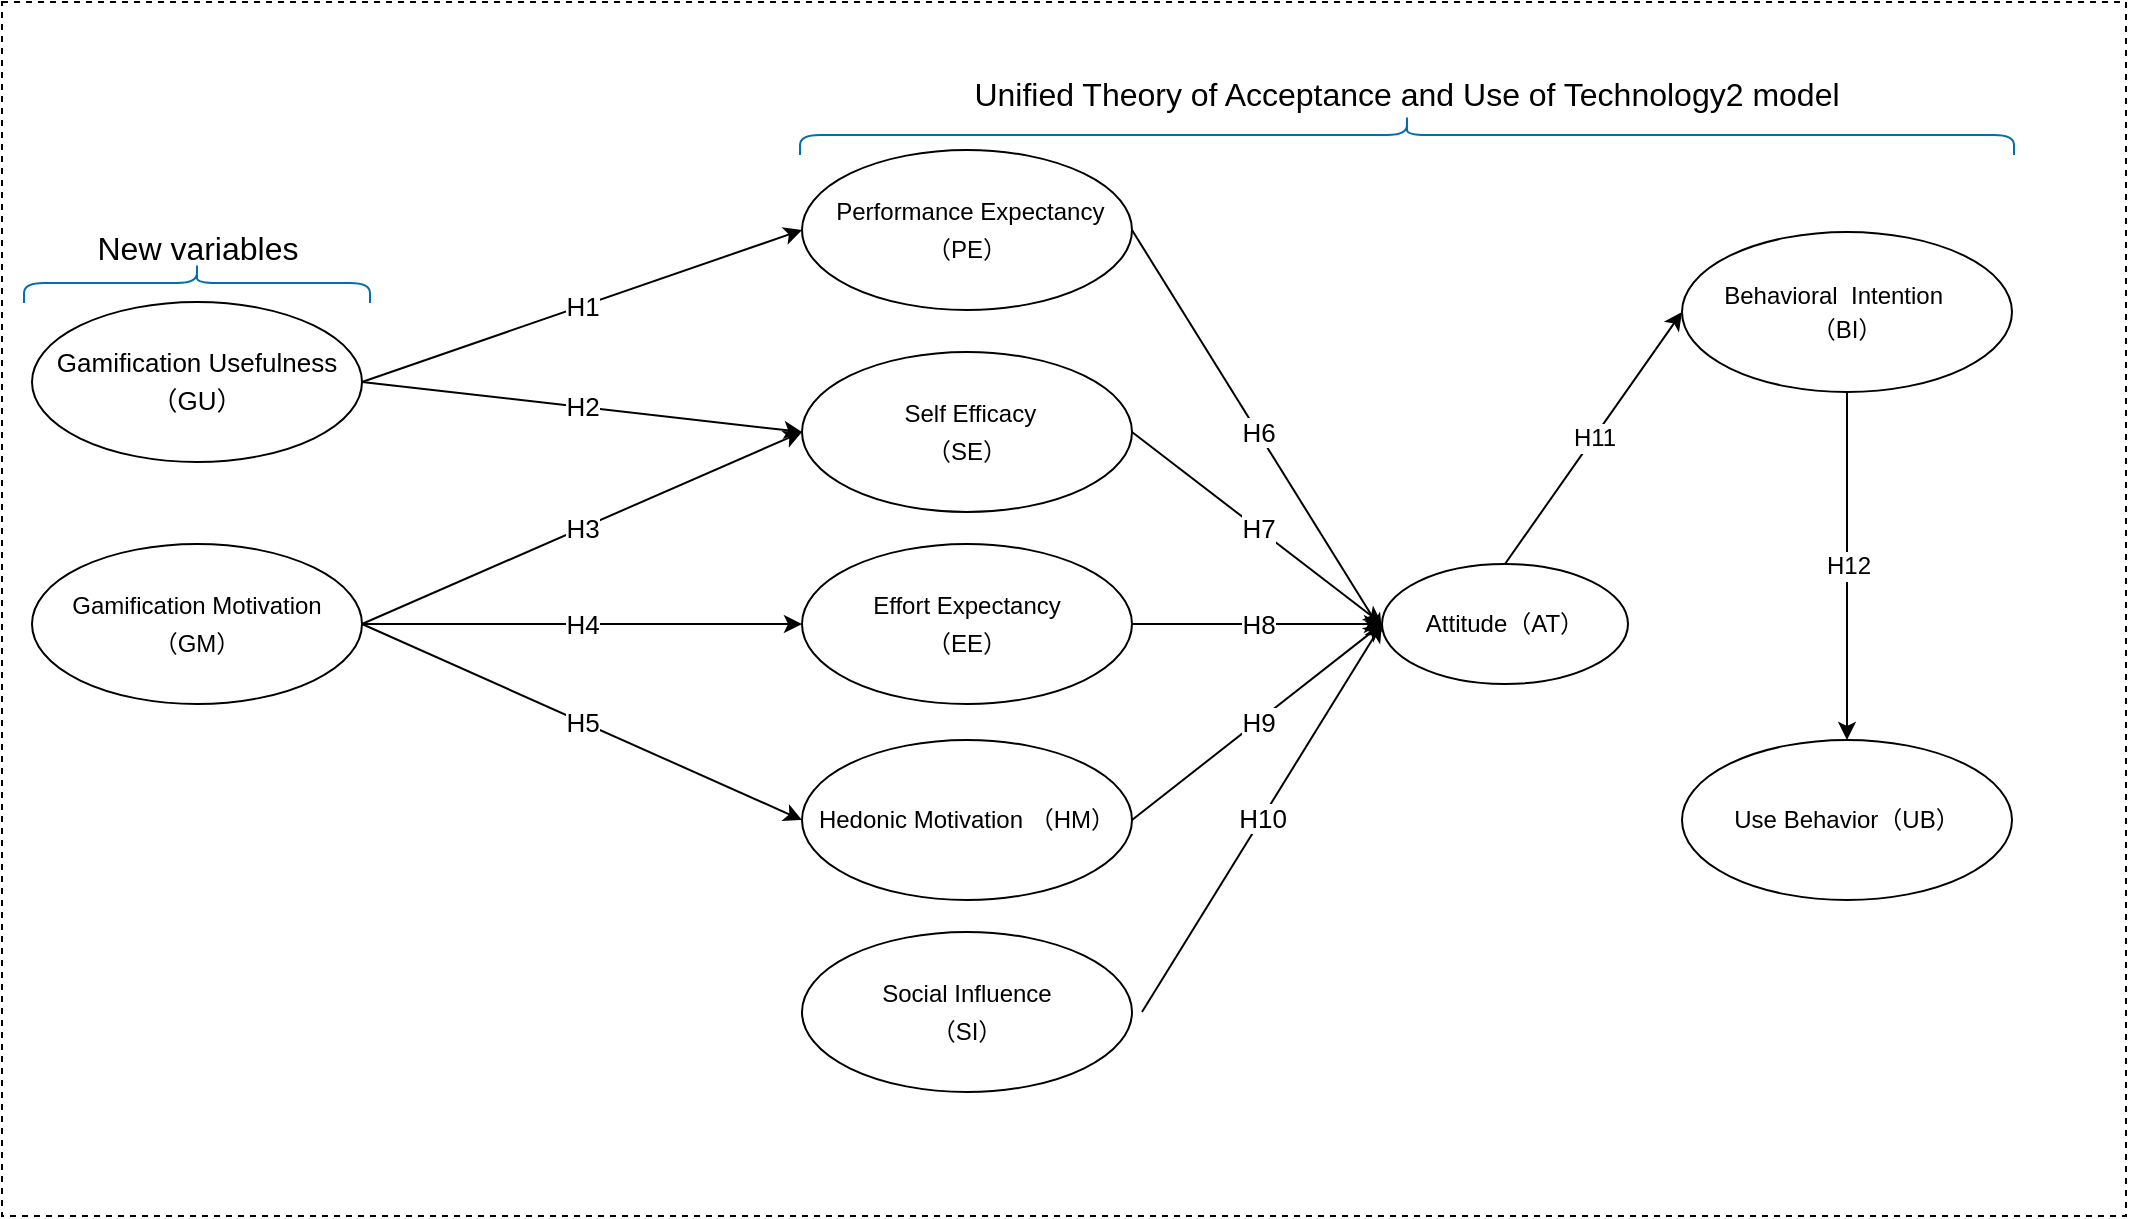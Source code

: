 <mxfile version="15.2.7" type="device"><diagram id="mEfu3jKtlzt5AGpHe08u" name="第 1 页"><mxGraphModel dx="1422" dy="822" grid="0" gridSize="10" guides="1" tooltips="1" connect="1" arrows="1" fold="1" page="1" pageScale="1" pageWidth="1169" pageHeight="827" background="none" math="0" shadow="0"><root><mxCell id="0"/><mxCell id="1" parent="0"/><mxCell id="M5pwZ-Gg1JWB_cBAxmhR-7" value="" style="rounded=0;whiteSpace=wrap;html=1;fontSize=15;dashed=1;" parent="1" vertex="1"><mxGeometry x="65" y="196" width="1062" height="607" as="geometry"/></mxCell><mxCell id="Zeq0rWXAbyBiRXFbGb7i-3" value="&lt;p style=&quot;line-height: 140%&quot;&gt;&lt;span style=&quot;font-size: 13px&quot;&gt;Gamification Usefulness&lt;/span&gt;&lt;br style=&quot;font-size: 13px&quot;&gt;&lt;span style=&quot;font-size: 13px&quot;&gt;（GU）&lt;/span&gt;&lt;/p&gt;" style="ellipse;whiteSpace=wrap;html=1;spacingBottom=0;fontSize=13;fontStyle=0;" parent="1" vertex="1"><mxGeometry x="80" y="346" width="165" height="80" as="geometry"/></mxCell><mxCell id="Zeq0rWXAbyBiRXFbGb7i-5" value="&lt;p style=&quot;line-height: 140%&quot;&gt;&lt;span style=&quot;font-size: 12px&quot;&gt;Gamification Motivation&lt;/span&gt;&lt;br style=&quot;font-size: 12px&quot;&gt;&lt;span style=&quot;font-size: 12px&quot;&gt;（GM）&lt;/span&gt;&lt;br&gt;&lt;/p&gt;" style="ellipse;whiteSpace=wrap;html=1;spacingBottom=0;fontSize=13;fontStyle=0;" parent="1" vertex="1"><mxGeometry x="80" y="467" width="165" height="80" as="geometry"/></mxCell><mxCell id="Zeq0rWXAbyBiRXFbGb7i-6" value="&lt;p style=&quot;line-height: 140%&quot;&gt;&lt;span style=&quot;font-size: 12px&quot;&gt;Attitude（AT）&lt;/span&gt;&lt;br&gt;&lt;/p&gt;" style="ellipse;whiteSpace=wrap;html=1;spacingBottom=0;fontSize=13;fontStyle=0;" parent="1" vertex="1"><mxGeometry x="755" y="477" width="123" height="60" as="geometry"/></mxCell><mxCell id="Zeq0rWXAbyBiRXFbGb7i-8" value="&lt;p style=&quot;line-height: 140%&quot;&gt;&lt;span style=&quot;font-size: 12px&quot;&gt;&amp;nbsp;Performance Expectancy（PE）&lt;/span&gt;&lt;br&gt;&lt;/p&gt;" style="ellipse;whiteSpace=wrap;html=1;spacingBottom=0;fontSize=13;fontStyle=0;" parent="1" vertex="1"><mxGeometry x="465" y="270" width="165" height="80" as="geometry"/></mxCell><mxCell id="Zeq0rWXAbyBiRXFbGb7i-9" value="&lt;p style=&quot;line-height: 140%&quot;&gt;&lt;span style=&quot;font-size: 12px&quot;&gt;&amp;nbsp;Self Efficacy&lt;/span&gt;&lt;br style=&quot;font-size: 12px&quot;&gt;&lt;span style=&quot;font-size: 12px&quot;&gt;（SE）&lt;/span&gt;&lt;br&gt;&lt;/p&gt;" style="ellipse;whiteSpace=wrap;html=1;spacingBottom=0;fontSize=13;fontStyle=0;" parent="1" vertex="1"><mxGeometry x="465" y="371" width="165" height="80" as="geometry"/></mxCell><mxCell id="Zeq0rWXAbyBiRXFbGb7i-10" value="&lt;p style=&quot;line-height: 140%&quot;&gt;&lt;span style=&quot;font-size: 12px&quot;&gt;Effort Expectancy&lt;/span&gt;&lt;br style=&quot;font-size: 12px&quot;&gt;&lt;span style=&quot;font-size: 12px&quot;&gt;（EE）&lt;/span&gt;&lt;br&gt;&lt;/p&gt;" style="ellipse;whiteSpace=wrap;html=1;spacingBottom=0;fontSize=13;fontStyle=0;" parent="1" vertex="1"><mxGeometry x="465" y="467" width="165" height="80" as="geometry"/></mxCell><mxCell id="Zeq0rWXAbyBiRXFbGb7i-11" value="&lt;p style=&quot;line-height: 140%&quot;&gt;&lt;span style=&quot;font-size: 12px&quot;&gt;Hedonic Motivation （HM）&lt;/span&gt;&lt;br&gt;&lt;/p&gt;" style="ellipse;whiteSpace=wrap;html=1;spacingBottom=0;fontSize=13;fontStyle=0;" parent="1" vertex="1"><mxGeometry x="465" y="565" width="165" height="80" as="geometry"/></mxCell><mxCell id="Zeq0rWXAbyBiRXFbGb7i-12" value="&lt;p style=&quot;line-height: 140%&quot;&gt;&lt;span style=&quot;font-size: 12px&quot;&gt;Social Influence&lt;/span&gt;&lt;br style=&quot;font-size: 12px&quot;&gt;&lt;span style=&quot;font-size: 12px&quot;&gt;（SI）&lt;/span&gt;&lt;br&gt;&lt;/p&gt;" style="ellipse;whiteSpace=wrap;html=1;spacingBottom=0;fontSize=13;fontStyle=0;" parent="1" vertex="1"><mxGeometry x="465" y="661" width="165" height="80" as="geometry"/></mxCell><mxCell id="Zeq0rWXAbyBiRXFbGb7i-13" value="H1" style="endArrow=classic;html=1;fontSize=13;exitX=1;exitY=0.5;exitDx=0;exitDy=0;entryX=0;entryY=0.5;entryDx=0;entryDy=0;" parent="1" source="Zeq0rWXAbyBiRXFbGb7i-3" target="Zeq0rWXAbyBiRXFbGb7i-8" edge="1"><mxGeometry width="50" height="50" relative="1" as="geometry"><mxPoint x="375" y="361" as="sourcePoint"/><mxPoint x="425" y="311" as="targetPoint"/></mxGeometry></mxCell><mxCell id="Zeq0rWXAbyBiRXFbGb7i-14" value="H2" style="endArrow=classic;html=1;fontSize=13;entryX=0;entryY=0.5;entryDx=0;entryDy=0;exitX=1;exitY=0.5;exitDx=0;exitDy=0;" parent="1" source="Zeq0rWXAbyBiRXFbGb7i-3" target="Zeq0rWXAbyBiRXFbGb7i-9" edge="1"><mxGeometry width="50" height="50" relative="1" as="geometry"><mxPoint x="295" y="561" as="sourcePoint"/><mxPoint x="345" y="511" as="targetPoint"/></mxGeometry></mxCell><mxCell id="Zeq0rWXAbyBiRXFbGb7i-15" value="H3" style="endArrow=classic;html=1;fontSize=13;exitX=1;exitY=0.5;exitDx=0;exitDy=0;" parent="1" source="Zeq0rWXAbyBiRXFbGb7i-5" edge="1"><mxGeometry width="50" height="50" relative="1" as="geometry"><mxPoint x="285" y="471" as="sourcePoint"/><mxPoint x="465" y="411" as="targetPoint"/></mxGeometry></mxCell><mxCell id="Zeq0rWXAbyBiRXFbGb7i-17" value="H4" style="endArrow=classic;html=1;fontSize=13;exitX=1;exitY=0.5;exitDx=0;exitDy=0;entryX=0;entryY=0.5;entryDx=0;entryDy=0;" parent="1" source="Zeq0rWXAbyBiRXFbGb7i-5" target="Zeq0rWXAbyBiRXFbGb7i-10" edge="1"><mxGeometry width="50" height="50" relative="1" as="geometry"><mxPoint x="345" y="661" as="sourcePoint"/><mxPoint x="395" y="611" as="targetPoint"/></mxGeometry></mxCell><mxCell id="Zeq0rWXAbyBiRXFbGb7i-18" value="H5" style="endArrow=classic;html=1;fontSize=13;exitX=1;exitY=0.5;exitDx=0;exitDy=0;entryX=0;entryY=0.5;entryDx=0;entryDy=0;" parent="1" source="Zeq0rWXAbyBiRXFbGb7i-5" target="Zeq0rWXAbyBiRXFbGb7i-11" edge="1"><mxGeometry width="50" height="50" relative="1" as="geometry"><mxPoint x="255" y="517" as="sourcePoint"/><mxPoint x="475" y="421" as="targetPoint"/></mxGeometry></mxCell><mxCell id="Zeq0rWXAbyBiRXFbGb7i-19" value="H10" style="endArrow=classic;html=1;fontSize=13;entryX=0;entryY=0.5;entryDx=0;entryDy=0;" parent="1" target="Zeq0rWXAbyBiRXFbGb7i-6" edge="1"><mxGeometry width="50" height="50" relative="1" as="geometry"><mxPoint x="635" y="701" as="sourcePoint"/><mxPoint x="865" y="601" as="targetPoint"/></mxGeometry></mxCell><mxCell id="Zeq0rWXAbyBiRXFbGb7i-20" value="H8" style="endArrow=classic;html=1;fontSize=13;exitX=1;exitY=0.5;exitDx=0;exitDy=0;entryX=0;entryY=0.5;entryDx=0;entryDy=0;" parent="1" source="Zeq0rWXAbyBiRXFbGb7i-10" target="Zeq0rWXAbyBiRXFbGb7i-6" edge="1"><mxGeometry width="50" height="50" relative="1" as="geometry"><mxPoint x="645" y="711" as="sourcePoint"/><mxPoint x="725" y="551" as="targetPoint"/></mxGeometry></mxCell><mxCell id="Zeq0rWXAbyBiRXFbGb7i-21" value="H6" style="endArrow=classic;html=1;fontSize=13;exitX=1;exitY=0.5;exitDx=0;exitDy=0;" parent="1" source="Zeq0rWXAbyBiRXFbGb7i-8" edge="1"><mxGeometry width="50" height="50" relative="1" as="geometry"><mxPoint x="640" y="517" as="sourcePoint"/><mxPoint x="755" y="511" as="targetPoint"/></mxGeometry></mxCell><mxCell id="Zeq0rWXAbyBiRXFbGb7i-22" value="H7" style="endArrow=classic;html=1;fontSize=13;exitX=1;exitY=0.5;exitDx=0;exitDy=0;entryX=0;entryY=0.5;entryDx=0;entryDy=0;" parent="1" source="Zeq0rWXAbyBiRXFbGb7i-9" target="Zeq0rWXAbyBiRXFbGb7i-6" edge="1"><mxGeometry width="50" height="50" relative="1" as="geometry"><mxPoint x="640" y="320" as="sourcePoint"/><mxPoint x="785" y="421" as="targetPoint"/></mxGeometry></mxCell><mxCell id="Zeq0rWXAbyBiRXFbGb7i-23" value="H9" style="endArrow=classic;html=1;fontSize=13;exitX=1;exitY=0.5;exitDx=0;exitDy=0;entryX=0;entryY=0.5;entryDx=0;entryDy=0;" parent="1" source="Zeq0rWXAbyBiRXFbGb7i-11" target="Zeq0rWXAbyBiRXFbGb7i-6" edge="1"><mxGeometry width="50" height="50" relative="1" as="geometry"><mxPoint x="640" y="517" as="sourcePoint"/><mxPoint x="705" y="541" as="targetPoint"/></mxGeometry></mxCell><mxCell id="Zeq0rWXAbyBiRXFbGb7i-25" value="&lt;p class=&quot;MDPI42tablebody&quot; style=&quot;line-height: normal&quot;&gt;&amp;nbsp;Behavioral&amp;nbsp; Intention&amp;nbsp; &amp;nbsp; &amp;nbsp; （BI）&lt;br&gt;&lt;/p&gt;" style="ellipse;whiteSpace=wrap;html=1;spacingBottom=0;fontSize=12;fontStyle=0;spacing=0;" parent="1" vertex="1"><mxGeometry x="905" y="311" width="165" height="80" as="geometry"/></mxCell><mxCell id="Zeq0rWXAbyBiRXFbGb7i-26" value="&lt;p style=&quot;line-height: 140%&quot;&gt;&lt;span style=&quot;font-size: 12px&quot;&gt;Use Behavior（UB）&lt;/span&gt;&lt;br&gt;&lt;/p&gt;" style="ellipse;whiteSpace=wrap;html=1;spacingBottom=0;fontSize=13;fontStyle=0;" parent="1" vertex="1"><mxGeometry x="905" y="565" width="165" height="80" as="geometry"/></mxCell><mxCell id="Zeq0rWXAbyBiRXFbGb7i-27" value="H11" style="endArrow=classic;html=1;fontSize=12;exitX=0.5;exitY=0;exitDx=0;exitDy=0;entryX=0;entryY=0.5;entryDx=0;entryDy=0;" parent="1" source="Zeq0rWXAbyBiRXFbGb7i-6" target="Zeq0rWXAbyBiRXFbGb7i-25" edge="1"><mxGeometry width="50" height="50" relative="1" as="geometry"><mxPoint x="835" y="401" as="sourcePoint"/><mxPoint x="885" y="351" as="targetPoint"/></mxGeometry></mxCell><mxCell id="Zeq0rWXAbyBiRXFbGb7i-28" value="H12" style="endArrow=classic;html=1;fontSize=12;exitX=0.5;exitY=1;exitDx=0;exitDy=0;entryX=0.5;entryY=0;entryDx=0;entryDy=0;" parent="1" source="Zeq0rWXAbyBiRXFbGb7i-25" target="Zeq0rWXAbyBiRXFbGb7i-26" edge="1"><mxGeometry width="50" height="50" relative="1" as="geometry"><mxPoint x="805" y="351" as="sourcePoint"/><mxPoint x="985" y="561" as="targetPoint"/></mxGeometry></mxCell><mxCell id="M5pwZ-Gg1JWB_cBAxmhR-1" value="" style="shape=curlyBracket;whiteSpace=wrap;html=1;rounded=1;flipH=1;rotation=-90;fillColor=#1ba1e2;strokeColor=#006EAF;fontColor=#ffffff;" parent="1" vertex="1"><mxGeometry x="152.5" y="250" width="20" height="173" as="geometry"/></mxCell><mxCell id="M5pwZ-Gg1JWB_cBAxmhR-4" value="New variables" style="text;html=1;strokeColor=none;fillColor=none;align=center;verticalAlign=middle;whiteSpace=wrap;rounded=0;fontSize=16;" parent="1" vertex="1"><mxGeometry x="109.75" y="309" width="105.5" height="20" as="geometry"/></mxCell><mxCell id="M5pwZ-Gg1JWB_cBAxmhR-5" value="" style="shape=curlyBracket;whiteSpace=wrap;html=1;rounded=1;flipH=1;rotation=-90;fillColor=#1ba1e2;strokeColor=#006EAF;fontColor=#ffffff;" parent="1" vertex="1"><mxGeometry x="757.5" y="-41" width="20" height="607" as="geometry"/></mxCell><mxCell id="M5pwZ-Gg1JWB_cBAxmhR-6" value="Unified Theory of Acceptance and Use of Technology2 model" style="text;html=1;strokeColor=none;fillColor=none;align=center;verticalAlign=middle;whiteSpace=wrap;rounded=0;fontSize=16;" parent="1" vertex="1"><mxGeometry x="542" y="232" width="451" height="20" as="geometry"/></mxCell></root></mxGraphModel></diagram></mxfile>